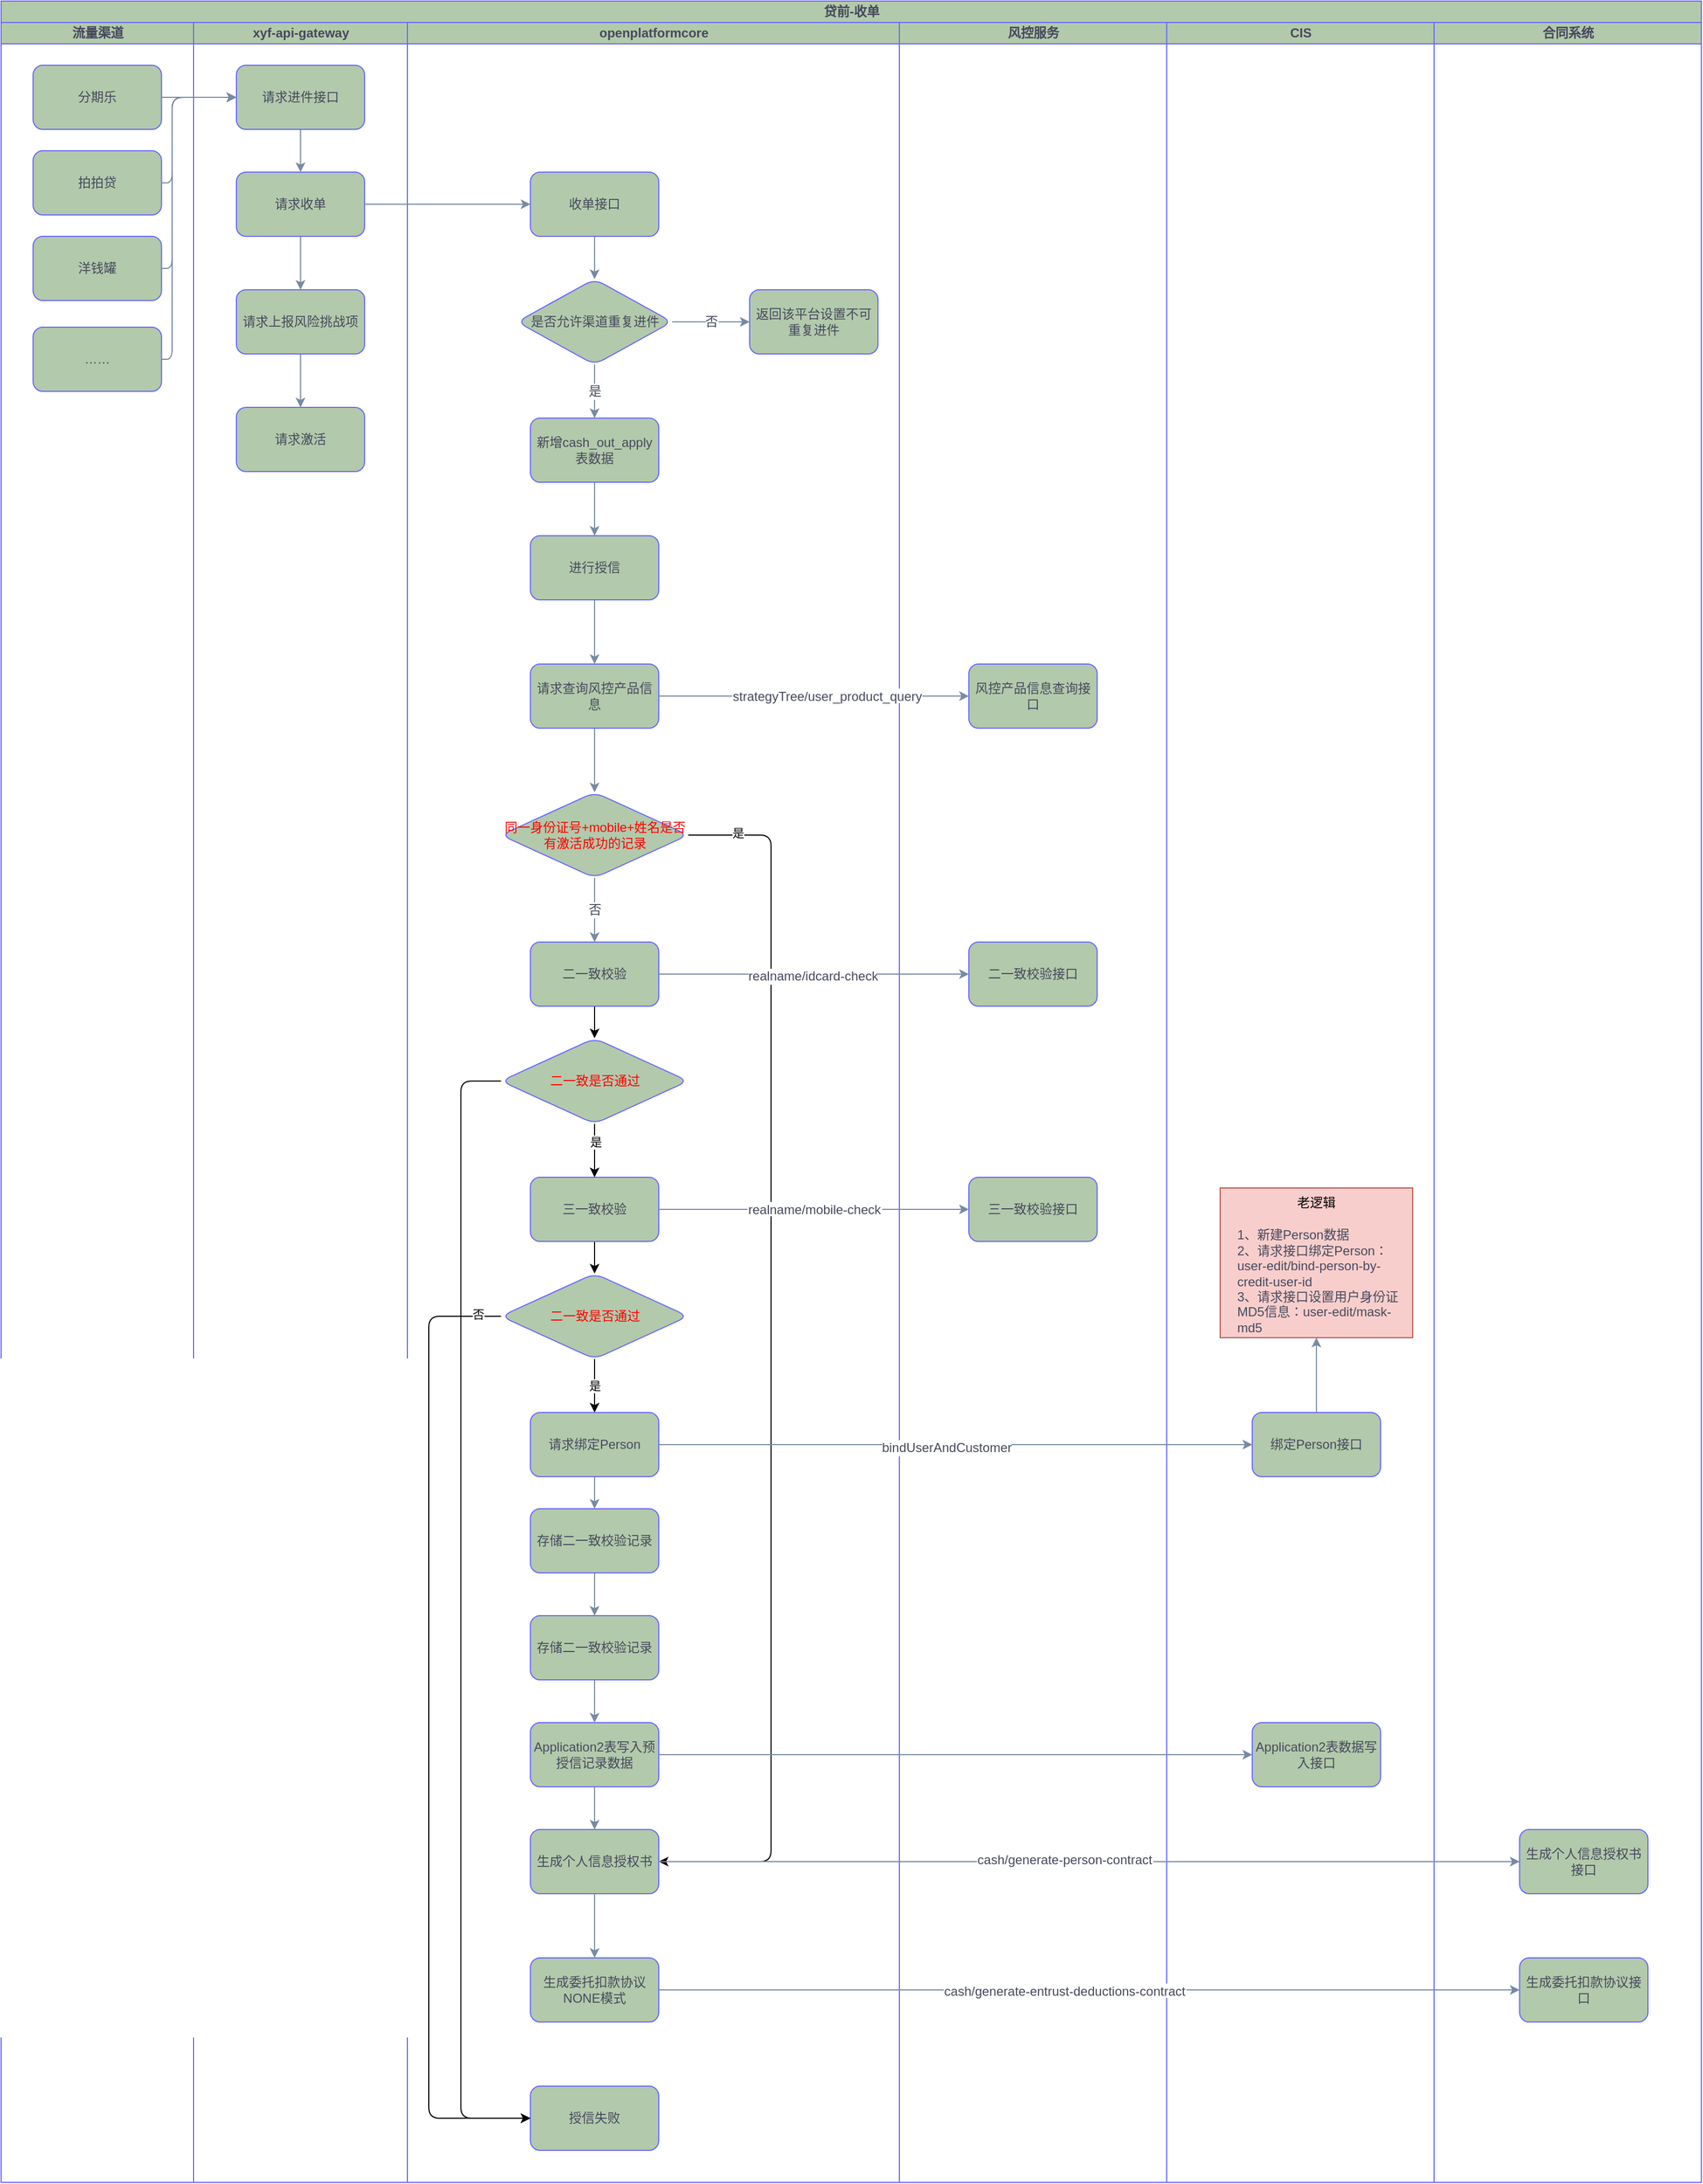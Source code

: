 <mxfile version="25.0.3">
  <diagram id="prtHgNgQTEPvFCAcTncT" name="Page-1">
    <mxGraphModel dx="1757" dy="1087" grid="1" gridSize="10" guides="1" tooltips="1" connect="1" arrows="1" fold="1" page="1" pageScale="1" pageWidth="827" pageHeight="1169" math="0" shadow="0">
      <root>
        <mxCell id="0" />
        <mxCell id="1" parent="0" />
        <mxCell id="uyO0AxVfbgZJURIhpRdT-1" value="贷前-收单" style="swimlane;childLayout=stackLayout;resizeParent=1;resizeParentMax=0;startSize=20;html=1;labelBackgroundColor=none;fillColor=#B2C9AB;strokeColor=#6666FF;fontColor=#46495D;" parent="1" vertex="1">
          <mxGeometry x="160" y="220" width="1590" height="2040" as="geometry" />
        </mxCell>
        <mxCell id="uyO0AxVfbgZJURIhpRdT-6" value="流量渠道" style="swimlane;startSize=20;html=1;labelBackgroundColor=none;fillColor=#B2C9AB;strokeColor=#6666FF;fontColor=#46495D;" parent="uyO0AxVfbgZJURIhpRdT-1" vertex="1">
          <mxGeometry y="20" width="180" height="2020" as="geometry" />
        </mxCell>
        <mxCell id="uyO0AxVfbgZJURIhpRdT-7" value="分期乐" style="rounded=1;whiteSpace=wrap;html=1;labelBackgroundColor=none;strokeColor=#6666FF;align=center;verticalAlign=middle;fontFamily=Helvetica;fontSize=12;fontColor=#46495D;startSize=20;fillColor=#B2C9AB;" parent="uyO0AxVfbgZJURIhpRdT-6" vertex="1">
          <mxGeometry x="30.0" y="40" width="120" height="60" as="geometry" />
        </mxCell>
        <mxCell id="uyO0AxVfbgZJURIhpRdT-8" value="拍拍贷" style="rounded=1;whiteSpace=wrap;html=1;labelBackgroundColor=none;strokeColor=#6666FF;align=center;verticalAlign=middle;fontFamily=Helvetica;fontSize=12;fontColor=#46495D;startSize=20;fillColor=#B2C9AB;" parent="uyO0AxVfbgZJURIhpRdT-6" vertex="1">
          <mxGeometry x="30.0" y="120" width="120" height="60" as="geometry" />
        </mxCell>
        <mxCell id="uyO0AxVfbgZJURIhpRdT-9" value="洋钱罐" style="rounded=1;whiteSpace=wrap;html=1;labelBackgroundColor=none;strokeColor=#6666FF;align=center;verticalAlign=middle;fontFamily=Helvetica;fontSize=12;fontColor=#46495D;startSize=20;fillColor=#B2C9AB;" parent="uyO0AxVfbgZJURIhpRdT-6" vertex="1">
          <mxGeometry x="30.0" y="200" width="120" height="60" as="geometry" />
        </mxCell>
        <mxCell id="uyO0AxVfbgZJURIhpRdT-10" value="……" style="rounded=1;whiteSpace=wrap;html=1;labelBackgroundColor=none;strokeColor=#6666FF;align=center;verticalAlign=middle;fontFamily=Helvetica;fontSize=12;fontColor=#46495D;startSize=20;fillColor=#B2C9AB;" parent="uyO0AxVfbgZJURIhpRdT-6" vertex="1">
          <mxGeometry x="30.0" y="285" width="120" height="60" as="geometry" />
        </mxCell>
        <mxCell id="uyO0AxVfbgZJURIhpRdT-2" value="xyf-api-gateway" style="swimlane;startSize=20;html=1;labelBackgroundColor=none;fillColor=#B2C9AB;strokeColor=#6666FF;fontColor=#46495D;" parent="uyO0AxVfbgZJURIhpRdT-1" vertex="1">
          <mxGeometry x="180" y="20" width="200" height="2020" as="geometry" />
        </mxCell>
        <mxCell id="uyO0AxVfbgZJURIhpRdT-19" style="edgeStyle=orthogonalEdgeStyle;shape=connector;curved=0;rounded=1;orthogonalLoop=1;jettySize=auto;html=1;entryX=0.5;entryY=0;entryDx=0;entryDy=0;labelBackgroundColor=default;strokeColor=#788AA3;align=center;verticalAlign=middle;fontFamily=Helvetica;fontSize=12;fontColor=#46495D;endArrow=classic;startSize=20;fillColor=#B2C9AB;" parent="uyO0AxVfbgZJURIhpRdT-2" source="uyO0AxVfbgZJURIhpRdT-5" target="uyO0AxVfbgZJURIhpRdT-18" edge="1">
          <mxGeometry relative="1" as="geometry" />
        </mxCell>
        <mxCell id="uyO0AxVfbgZJURIhpRdT-5" value="请求进件接口" style="rounded=1;whiteSpace=wrap;html=1;labelBackgroundColor=none;strokeColor=#6666FF;align=center;verticalAlign=middle;fontFamily=Helvetica;fontSize=12;fontColor=#46495D;startSize=20;fillColor=#B2C9AB;" parent="uyO0AxVfbgZJURIhpRdT-2" vertex="1">
          <mxGeometry x="40.0" y="40" width="120" height="60" as="geometry" />
        </mxCell>
        <mxCell id="uyO0AxVfbgZJURIhpRdT-23" value="" style="edgeStyle=orthogonalEdgeStyle;shape=connector;curved=0;rounded=1;orthogonalLoop=1;jettySize=auto;html=1;labelBackgroundColor=default;strokeColor=#788AA3;align=center;verticalAlign=middle;fontFamily=Helvetica;fontSize=12;fontColor=#46495D;endArrow=classic;startSize=20;fillColor=#B2C9AB;" parent="uyO0AxVfbgZJURIhpRdT-2" source="uyO0AxVfbgZJURIhpRdT-18" target="uyO0AxVfbgZJURIhpRdT-22" edge="1">
          <mxGeometry relative="1" as="geometry" />
        </mxCell>
        <mxCell id="uyO0AxVfbgZJURIhpRdT-18" value="请求收单" style="rounded=1;whiteSpace=wrap;html=1;labelBackgroundColor=none;strokeColor=#6666FF;align=center;verticalAlign=middle;fontFamily=Helvetica;fontSize=12;fontColor=#46495D;startSize=20;fillColor=#B2C9AB;" parent="uyO0AxVfbgZJURIhpRdT-2" vertex="1">
          <mxGeometry x="40.0" y="140" width="120" height="60" as="geometry" />
        </mxCell>
        <mxCell id="uyO0AxVfbgZJURIhpRdT-25" style="edgeStyle=orthogonalEdgeStyle;shape=connector;curved=0;rounded=1;orthogonalLoop=1;jettySize=auto;html=1;entryX=0.5;entryY=0;entryDx=0;entryDy=0;labelBackgroundColor=default;strokeColor=#788AA3;align=center;verticalAlign=middle;fontFamily=Helvetica;fontSize=12;fontColor=#46495D;endArrow=classic;startSize=20;fillColor=#B2C9AB;" parent="uyO0AxVfbgZJURIhpRdT-2" source="uyO0AxVfbgZJURIhpRdT-22" target="uyO0AxVfbgZJURIhpRdT-24" edge="1">
          <mxGeometry relative="1" as="geometry" />
        </mxCell>
        <mxCell id="uyO0AxVfbgZJURIhpRdT-22" value="请求上报风险挑战项" style="rounded=1;whiteSpace=wrap;html=1;labelBackgroundColor=none;strokeColor=#6666FF;align=center;verticalAlign=middle;fontFamily=Helvetica;fontSize=12;fontColor=#46495D;startSize=20;fillColor=#B2C9AB;" parent="uyO0AxVfbgZJURIhpRdT-2" vertex="1">
          <mxGeometry x="40.0" y="250" width="120" height="60" as="geometry" />
        </mxCell>
        <mxCell id="uyO0AxVfbgZJURIhpRdT-24" value="请求激活" style="rounded=1;whiteSpace=wrap;html=1;labelBackgroundColor=none;strokeColor=#6666FF;align=center;verticalAlign=middle;fontFamily=Helvetica;fontSize=12;fontColor=#46495D;startSize=20;fillColor=#B2C9AB;" parent="uyO0AxVfbgZJURIhpRdT-2" vertex="1">
          <mxGeometry x="40.0" y="360" width="120" height="60" as="geometry" />
        </mxCell>
        <mxCell id="uyO0AxVfbgZJURIhpRdT-3" value="openplatformcore" style="swimlane;startSize=20;html=1;labelBackgroundColor=none;fillColor=#B2C9AB;strokeColor=#6666FF;fontColor=#46495D;" parent="uyO0AxVfbgZJURIhpRdT-1" vertex="1">
          <mxGeometry x="380" y="20" width="460" height="2020" as="geometry" />
        </mxCell>
        <mxCell id="uyO0AxVfbgZJURIhpRdT-27" value="" style="edgeStyle=orthogonalEdgeStyle;shape=connector;curved=0;rounded=1;orthogonalLoop=1;jettySize=auto;html=1;labelBackgroundColor=default;strokeColor=#788AA3;align=center;verticalAlign=middle;fontFamily=Helvetica;fontSize=12;fontColor=#46495D;endArrow=classic;startSize=20;fillColor=#B2C9AB;" parent="uyO0AxVfbgZJURIhpRdT-3" source="uyO0AxVfbgZJURIhpRdT-20" target="uyO0AxVfbgZJURIhpRdT-26" edge="1">
          <mxGeometry relative="1" as="geometry" />
        </mxCell>
        <mxCell id="uyO0AxVfbgZJURIhpRdT-20" value="收单接口" style="rounded=1;whiteSpace=wrap;html=1;labelBackgroundColor=none;strokeColor=#6666FF;align=center;verticalAlign=middle;fontFamily=Helvetica;fontSize=12;fontColor=#46495D;startSize=20;fillColor=#B2C9AB;" parent="uyO0AxVfbgZJURIhpRdT-3" vertex="1">
          <mxGeometry x="115.0" y="140" width="120" height="60" as="geometry" />
        </mxCell>
        <mxCell id="uyO0AxVfbgZJURIhpRdT-29" value="否" style="edgeStyle=orthogonalEdgeStyle;shape=connector;curved=0;rounded=1;orthogonalLoop=1;jettySize=auto;html=1;labelBackgroundColor=default;strokeColor=#788AA3;align=center;verticalAlign=middle;fontFamily=Helvetica;fontSize=12;fontColor=#46495D;endArrow=classic;startSize=20;fillColor=#B2C9AB;" parent="uyO0AxVfbgZJURIhpRdT-3" source="uyO0AxVfbgZJURIhpRdT-26" target="uyO0AxVfbgZJURIhpRdT-28" edge="1">
          <mxGeometry relative="1" as="geometry" />
        </mxCell>
        <mxCell id="uyO0AxVfbgZJURIhpRdT-31" value="是" style="edgeStyle=orthogonalEdgeStyle;shape=connector;curved=0;rounded=1;orthogonalLoop=1;jettySize=auto;html=1;labelBackgroundColor=default;strokeColor=#788AA3;align=center;verticalAlign=middle;fontFamily=Helvetica;fontSize=12;fontColor=#46495D;endArrow=classic;startSize=20;fillColor=#B2C9AB;" parent="uyO0AxVfbgZJURIhpRdT-3" source="uyO0AxVfbgZJURIhpRdT-26" target="uyO0AxVfbgZJURIhpRdT-30" edge="1">
          <mxGeometry relative="1" as="geometry" />
        </mxCell>
        <mxCell id="uyO0AxVfbgZJURIhpRdT-26" value="是否允许渠道重复进件" style="rhombus;whiteSpace=wrap;html=1;fillColor=#B2C9AB;strokeColor=#6666FF;fontColor=#46495D;rounded=1;labelBackgroundColor=none;startSize=20;" parent="uyO0AxVfbgZJURIhpRdT-3" vertex="1">
          <mxGeometry x="102.5" y="240" width="145" height="80" as="geometry" />
        </mxCell>
        <mxCell id="uyO0AxVfbgZJURIhpRdT-28" value="返回该平台设置不可重复进件" style="whiteSpace=wrap;fillColor=#B2C9AB;strokeColor=#6666FF;fontColor=#46495D;rounded=1;labelBackgroundColor=none;startSize=20;" parent="uyO0AxVfbgZJURIhpRdT-3" vertex="1">
          <mxGeometry x="320" y="250" width="120" height="60" as="geometry" />
        </mxCell>
        <mxCell id="uyO0AxVfbgZJURIhpRdT-33" value="" style="edgeStyle=orthogonalEdgeStyle;shape=connector;curved=0;rounded=1;orthogonalLoop=1;jettySize=auto;html=1;labelBackgroundColor=default;strokeColor=#788AA3;align=center;verticalAlign=middle;fontFamily=Helvetica;fontSize=12;fontColor=#46495D;endArrow=classic;startSize=20;fillColor=#B2C9AB;" parent="uyO0AxVfbgZJURIhpRdT-3" source="uyO0AxVfbgZJURIhpRdT-30" target="uyO0AxVfbgZJURIhpRdT-32" edge="1">
          <mxGeometry relative="1" as="geometry" />
        </mxCell>
        <mxCell id="uyO0AxVfbgZJURIhpRdT-30" value="新增cash_out_apply表数据" style="whiteSpace=wrap;html=1;fillColor=#B2C9AB;strokeColor=#6666FF;fontColor=#46495D;rounded=1;labelBackgroundColor=none;startSize=20;" parent="uyO0AxVfbgZJURIhpRdT-3" vertex="1">
          <mxGeometry x="115" y="370" width="120" height="60" as="geometry" />
        </mxCell>
        <mxCell id="uyO0AxVfbgZJURIhpRdT-35" value="" style="edgeStyle=orthogonalEdgeStyle;shape=connector;curved=0;rounded=1;orthogonalLoop=1;jettySize=auto;html=1;labelBackgroundColor=default;strokeColor=#788AA3;align=center;verticalAlign=middle;fontFamily=Helvetica;fontSize=12;fontColor=#46495D;endArrow=classic;startSize=20;fillColor=#B2C9AB;" parent="uyO0AxVfbgZJURIhpRdT-3" source="uyO0AxVfbgZJURIhpRdT-32" target="uyO0AxVfbgZJURIhpRdT-34" edge="1">
          <mxGeometry relative="1" as="geometry" />
        </mxCell>
        <mxCell id="uyO0AxVfbgZJURIhpRdT-32" value="进行授信" style="whiteSpace=wrap;html=1;fillColor=#B2C9AB;strokeColor=#6666FF;fontColor=#46495D;rounded=1;labelBackgroundColor=none;startSize=20;" parent="uyO0AxVfbgZJURIhpRdT-3" vertex="1">
          <mxGeometry x="115" y="480" width="120" height="60" as="geometry" />
        </mxCell>
        <mxCell id="uyO0AxVfbgZJURIhpRdT-42" value="" style="edgeStyle=orthogonalEdgeStyle;shape=connector;curved=0;rounded=1;orthogonalLoop=1;jettySize=auto;html=1;labelBackgroundColor=default;strokeColor=#788AA3;align=center;verticalAlign=middle;fontFamily=Helvetica;fontSize=12;fontColor=#46495D;endArrow=classic;startSize=20;fillColor=#B2C9AB;" parent="uyO0AxVfbgZJURIhpRdT-3" source="uyO0AxVfbgZJURIhpRdT-34" target="uyO0AxVfbgZJURIhpRdT-41" edge="1">
          <mxGeometry relative="1" as="geometry" />
        </mxCell>
        <mxCell id="uyO0AxVfbgZJURIhpRdT-34" value="请求查询风控产品信息" style="whiteSpace=wrap;html=1;fillColor=#B2C9AB;strokeColor=#6666FF;fontColor=#46495D;rounded=1;labelBackgroundColor=none;startSize=20;" parent="uyO0AxVfbgZJURIhpRdT-3" vertex="1">
          <mxGeometry x="115" y="600" width="120" height="60" as="geometry" />
        </mxCell>
        <mxCell id="uyO0AxVfbgZJURIhpRdT-45" value="否" style="edgeStyle=orthogonalEdgeStyle;shape=connector;curved=0;rounded=1;orthogonalLoop=1;jettySize=auto;html=1;labelBackgroundColor=default;strokeColor=#788AA3;align=center;verticalAlign=middle;fontFamily=Helvetica;fontSize=12;fontColor=#46495D;endArrow=classic;startSize=20;fillColor=#B2C9AB;" parent="uyO0AxVfbgZJURIhpRdT-3" source="uyO0AxVfbgZJURIhpRdT-41" target="uyO0AxVfbgZJURIhpRdT-44" edge="1">
          <mxGeometry relative="1" as="geometry" />
        </mxCell>
        <mxCell id="ZPd8XRKy-pkXCylpvCIT-7" style="edgeStyle=orthogonalEdgeStyle;rounded=1;orthogonalLoop=1;jettySize=auto;html=1;entryX=1;entryY=0.5;entryDx=0;entryDy=0;curved=0;" edge="1" parent="uyO0AxVfbgZJURIhpRdT-3" source="uyO0AxVfbgZJURIhpRdT-41" target="uyO0AxVfbgZJURIhpRdT-76">
          <mxGeometry relative="1" as="geometry">
            <Array as="points">
              <mxPoint x="340" y="760" />
              <mxPoint x="340" y="1720" />
            </Array>
          </mxGeometry>
        </mxCell>
        <mxCell id="ZPd8XRKy-pkXCylpvCIT-8" value="是" style="edgeLabel;html=1;align=center;verticalAlign=middle;resizable=0;points=[];" vertex="1" connectable="0" parent="ZPd8XRKy-pkXCylpvCIT-7">
          <mxGeometry x="-0.92" y="2" relative="1" as="geometry">
            <mxPoint x="1" as="offset" />
          </mxGeometry>
        </mxCell>
        <mxCell id="uyO0AxVfbgZJURIhpRdT-41" value="&lt;font color=&quot;#ff0000&quot;&gt;同一身份证号+mobile+姓名是否有激活成功的记录&lt;/font&gt;" style="rhombus;whiteSpace=wrap;html=1;fillColor=#B2C9AB;strokeColor=#6666FF;fontColor=#46495D;rounded=1;labelBackgroundColor=none;startSize=20;" parent="uyO0AxVfbgZJURIhpRdT-3" vertex="1">
          <mxGeometry x="87.5" y="720" width="175" height="80" as="geometry" />
        </mxCell>
        <mxCell id="ZPd8XRKy-pkXCylpvCIT-3" style="edgeStyle=orthogonalEdgeStyle;rounded=0;orthogonalLoop=1;jettySize=auto;html=1;entryX=0.5;entryY=0;entryDx=0;entryDy=0;" edge="1" parent="uyO0AxVfbgZJURIhpRdT-3" source="uyO0AxVfbgZJURIhpRdT-44" target="ZPd8XRKy-pkXCylpvCIT-2">
          <mxGeometry relative="1" as="geometry" />
        </mxCell>
        <mxCell id="uyO0AxVfbgZJURIhpRdT-44" value="二一致校验" style="whiteSpace=wrap;html=1;fillColor=#B2C9AB;strokeColor=#6666FF;fontColor=#46495D;rounded=1;labelBackgroundColor=none;startSize=20;" parent="uyO0AxVfbgZJURIhpRdT-3" vertex="1">
          <mxGeometry x="115" y="860" width="120" height="60" as="geometry" />
        </mxCell>
        <mxCell id="ZPd8XRKy-pkXCylpvCIT-10" style="edgeStyle=orthogonalEdgeStyle;shape=connector;curved=0;rounded=1;orthogonalLoop=1;jettySize=auto;html=1;entryX=0.5;entryY=0;entryDx=0;entryDy=0;strokeColor=default;align=center;verticalAlign=middle;fontFamily=Helvetica;fontSize=11;fontColor=default;labelBackgroundColor=default;endArrow=classic;" edge="1" parent="uyO0AxVfbgZJURIhpRdT-3" source="uyO0AxVfbgZJURIhpRdT-49" target="ZPd8XRKy-pkXCylpvCIT-9">
          <mxGeometry relative="1" as="geometry" />
        </mxCell>
        <mxCell id="uyO0AxVfbgZJURIhpRdT-49" value="三一致校验" style="whiteSpace=wrap;html=1;fillColor=#B2C9AB;strokeColor=#6666FF;fontColor=#46495D;rounded=1;labelBackgroundColor=none;startSize=20;" parent="uyO0AxVfbgZJURIhpRdT-3" vertex="1">
          <mxGeometry x="115" y="1080" width="120" height="60" as="geometry" />
        </mxCell>
        <mxCell id="ZPd8XRKy-pkXCylpvCIT-1" value="授信失败" style="whiteSpace=wrap;fillColor=#B2C9AB;strokeColor=#6666FF;fontColor=#46495D;rounded=1;labelBackgroundColor=none;startSize=20;" vertex="1" parent="uyO0AxVfbgZJURIhpRdT-3">
          <mxGeometry x="115" y="1930" width="120" height="60" as="geometry" />
        </mxCell>
        <mxCell id="uyO0AxVfbgZJURIhpRdT-68" value="" style="edgeStyle=orthogonalEdgeStyle;shape=connector;curved=0;rounded=1;orthogonalLoop=1;jettySize=auto;html=1;labelBackgroundColor=default;strokeColor=#788AA3;align=center;verticalAlign=middle;fontFamily=Helvetica;fontSize=12;fontColor=#46495D;endArrow=classic;startSize=20;fillColor=#B2C9AB;" parent="uyO0AxVfbgZJURIhpRdT-3" source="uyO0AxVfbgZJURIhpRdT-54" target="uyO0AxVfbgZJURIhpRdT-67" edge="1">
          <mxGeometry relative="1" as="geometry" />
        </mxCell>
        <mxCell id="uyO0AxVfbgZJURIhpRdT-54" value="请求绑定Person" style="whiteSpace=wrap;html=1;fillColor=#B2C9AB;strokeColor=#6666FF;fontColor=#46495D;rounded=1;labelBackgroundColor=none;startSize=20;" parent="uyO0AxVfbgZJURIhpRdT-3" vertex="1">
          <mxGeometry x="115" y="1300" width="120" height="60" as="geometry" />
        </mxCell>
        <mxCell id="uyO0AxVfbgZJURIhpRdT-70" value="" style="edgeStyle=orthogonalEdgeStyle;shape=connector;curved=0;rounded=1;orthogonalLoop=1;jettySize=auto;html=1;labelBackgroundColor=default;strokeColor=#788AA3;align=center;verticalAlign=middle;fontFamily=Helvetica;fontSize=12;fontColor=#46495D;endArrow=classic;startSize=20;fillColor=#B2C9AB;" parent="uyO0AxVfbgZJURIhpRdT-3" source="uyO0AxVfbgZJURIhpRdT-67" target="uyO0AxVfbgZJURIhpRdT-69" edge="1">
          <mxGeometry relative="1" as="geometry" />
        </mxCell>
        <mxCell id="uyO0AxVfbgZJURIhpRdT-67" value="存储二一致校验记录" style="whiteSpace=wrap;html=1;fillColor=#B2C9AB;strokeColor=#6666FF;fontColor=#46495D;rounded=1;labelBackgroundColor=none;startSize=20;" parent="uyO0AxVfbgZJURIhpRdT-3" vertex="1">
          <mxGeometry x="115" y="1390" width="120" height="60" as="geometry" />
        </mxCell>
        <mxCell id="uyO0AxVfbgZJURIhpRdT-72" value="" style="edgeStyle=orthogonalEdgeStyle;shape=connector;curved=0;rounded=1;orthogonalLoop=1;jettySize=auto;html=1;labelBackgroundColor=default;strokeColor=#788AA3;align=center;verticalAlign=middle;fontFamily=Helvetica;fontSize=12;fontColor=#46495D;endArrow=classic;startSize=20;fillColor=#B2C9AB;" parent="uyO0AxVfbgZJURIhpRdT-3" source="uyO0AxVfbgZJURIhpRdT-69" target="uyO0AxVfbgZJURIhpRdT-71" edge="1">
          <mxGeometry relative="1" as="geometry" />
        </mxCell>
        <mxCell id="uyO0AxVfbgZJURIhpRdT-69" value="存储二一致校验记录" style="whiteSpace=wrap;html=1;fillColor=#B2C9AB;strokeColor=#6666FF;fontColor=#46495D;rounded=1;labelBackgroundColor=none;startSize=20;" parent="uyO0AxVfbgZJURIhpRdT-3" vertex="1">
          <mxGeometry x="115" y="1490" width="120" height="60" as="geometry" />
        </mxCell>
        <mxCell id="uyO0AxVfbgZJURIhpRdT-71" value="Application2表写入预授信记录数据" style="whiteSpace=wrap;fillColor=#B2C9AB;strokeColor=#6666FF;fontColor=#46495D;rounded=1;labelBackgroundColor=none;startSize=20;" parent="uyO0AxVfbgZJURIhpRdT-3" vertex="1">
          <mxGeometry x="115" y="1590" width="120" height="60" as="geometry" />
        </mxCell>
        <mxCell id="uyO0AxVfbgZJURIhpRdT-76" value="生成个人信息授权书" style="whiteSpace=wrap;fillColor=#B2C9AB;strokeColor=#6666FF;fontColor=#46495D;rounded=1;labelBackgroundColor=none;startSize=20;" parent="uyO0AxVfbgZJURIhpRdT-3" vertex="1">
          <mxGeometry x="115" y="1690" width="120" height="60" as="geometry" />
        </mxCell>
        <mxCell id="uyO0AxVfbgZJURIhpRdT-81" value="生成委托扣款协议&#xa;NONE模式" style="whiteSpace=wrap;fillColor=#B2C9AB;strokeColor=#6666FF;fontColor=#46495D;rounded=1;labelBackgroundColor=none;startSize=20;" parent="uyO0AxVfbgZJURIhpRdT-3" vertex="1">
          <mxGeometry x="115" y="1810" width="120" height="60" as="geometry" />
        </mxCell>
        <mxCell id="uyO0AxVfbgZJURIhpRdT-82" value="" style="edgeStyle=orthogonalEdgeStyle;shape=connector;curved=0;rounded=1;orthogonalLoop=1;jettySize=auto;html=1;labelBackgroundColor=default;strokeColor=#788AA3;align=center;verticalAlign=middle;fontFamily=Helvetica;fontSize=12;fontColor=#46495D;endArrow=classic;startSize=20;fillColor=#B2C9AB;" parent="uyO0AxVfbgZJURIhpRdT-3" source="uyO0AxVfbgZJURIhpRdT-76" target="uyO0AxVfbgZJURIhpRdT-81" edge="1">
          <mxGeometry relative="1" as="geometry" />
        </mxCell>
        <mxCell id="uyO0AxVfbgZJURIhpRdT-77" value="" style="edgeStyle=orthogonalEdgeStyle;shape=connector;curved=0;rounded=1;orthogonalLoop=1;jettySize=auto;html=1;labelBackgroundColor=default;strokeColor=#788AA3;align=center;verticalAlign=middle;fontFamily=Helvetica;fontSize=12;fontColor=#46495D;endArrow=classic;startSize=20;fillColor=#B2C9AB;" parent="uyO0AxVfbgZJURIhpRdT-3" source="uyO0AxVfbgZJURIhpRdT-71" target="uyO0AxVfbgZJURIhpRdT-76" edge="1">
          <mxGeometry relative="1" as="geometry" />
        </mxCell>
        <mxCell id="ZPd8XRKy-pkXCylpvCIT-4" style="edgeStyle=orthogonalEdgeStyle;rounded=0;orthogonalLoop=1;jettySize=auto;html=1;entryX=0.5;entryY=0;entryDx=0;entryDy=0;" edge="1" parent="uyO0AxVfbgZJURIhpRdT-3" source="ZPd8XRKy-pkXCylpvCIT-2" target="uyO0AxVfbgZJURIhpRdT-49">
          <mxGeometry relative="1" as="geometry" />
        </mxCell>
        <mxCell id="ZPd8XRKy-pkXCylpvCIT-5" value="是" style="edgeLabel;html=1;align=center;verticalAlign=middle;resizable=0;points=[];" vertex="1" connectable="0" parent="ZPd8XRKy-pkXCylpvCIT-4">
          <mxGeometry x="-0.32" y="1" relative="1" as="geometry">
            <mxPoint as="offset" />
          </mxGeometry>
        </mxCell>
        <mxCell id="ZPd8XRKy-pkXCylpvCIT-6" style="edgeStyle=orthogonalEdgeStyle;rounded=1;orthogonalLoop=1;jettySize=auto;html=1;entryX=0;entryY=0.5;entryDx=0;entryDy=0;curved=0;" edge="1" parent="uyO0AxVfbgZJURIhpRdT-3" source="ZPd8XRKy-pkXCylpvCIT-2" target="ZPd8XRKy-pkXCylpvCIT-1">
          <mxGeometry relative="1" as="geometry">
            <Array as="points">
              <mxPoint x="50" y="990" />
              <mxPoint x="50" y="1960" />
            </Array>
          </mxGeometry>
        </mxCell>
        <mxCell id="ZPd8XRKy-pkXCylpvCIT-2" value="&lt;font color=&quot;#ff0000&quot;&gt;二一致是否通过&lt;/font&gt;" style="rhombus;whiteSpace=wrap;html=1;fillColor=#B2C9AB;strokeColor=#6666FF;fontColor=#46495D;rounded=1;labelBackgroundColor=none;startSize=20;" vertex="1" parent="uyO0AxVfbgZJURIhpRdT-3">
          <mxGeometry x="87.5" y="950" width="175" height="80" as="geometry" />
        </mxCell>
        <mxCell id="ZPd8XRKy-pkXCylpvCIT-11" value="是" style="edgeStyle=orthogonalEdgeStyle;shape=connector;curved=0;rounded=1;orthogonalLoop=1;jettySize=auto;html=1;entryX=0.5;entryY=0;entryDx=0;entryDy=0;strokeColor=default;align=center;verticalAlign=middle;fontFamily=Helvetica;fontSize=11;fontColor=default;labelBackgroundColor=default;endArrow=classic;" edge="1" parent="uyO0AxVfbgZJURIhpRdT-3" source="ZPd8XRKy-pkXCylpvCIT-9" target="uyO0AxVfbgZJURIhpRdT-54">
          <mxGeometry relative="1" as="geometry" />
        </mxCell>
        <mxCell id="ZPd8XRKy-pkXCylpvCIT-12" style="edgeStyle=orthogonalEdgeStyle;shape=connector;curved=0;rounded=1;orthogonalLoop=1;jettySize=auto;html=1;entryX=0;entryY=0.5;entryDx=0;entryDy=0;strokeColor=default;align=center;verticalAlign=middle;fontFamily=Helvetica;fontSize=11;fontColor=default;labelBackgroundColor=default;endArrow=classic;" edge="1" parent="uyO0AxVfbgZJURIhpRdT-3" source="ZPd8XRKy-pkXCylpvCIT-9" target="ZPd8XRKy-pkXCylpvCIT-1">
          <mxGeometry relative="1" as="geometry">
            <Array as="points">
              <mxPoint x="20" y="1210" />
              <mxPoint x="20" y="1960" />
            </Array>
          </mxGeometry>
        </mxCell>
        <mxCell id="ZPd8XRKy-pkXCylpvCIT-13" value="否" style="edgeLabel;html=1;align=center;verticalAlign=middle;resizable=0;points=[];fontFamily=Helvetica;fontSize=11;fontColor=default;labelBackgroundColor=default;" vertex="1" connectable="0" parent="ZPd8XRKy-pkXCylpvCIT-12">
          <mxGeometry x="-0.953" y="-2" relative="1" as="geometry">
            <mxPoint as="offset" />
          </mxGeometry>
        </mxCell>
        <mxCell id="ZPd8XRKy-pkXCylpvCIT-9" value="&lt;font color=&quot;#ff0000&quot;&gt;二一致是否通过&lt;/font&gt;" style="rhombus;whiteSpace=wrap;html=1;fillColor=#B2C9AB;strokeColor=#6666FF;fontColor=#46495D;rounded=1;labelBackgroundColor=none;startSize=20;" vertex="1" parent="uyO0AxVfbgZJURIhpRdT-3">
          <mxGeometry x="87.5" y="1170" width="175" height="80" as="geometry" />
        </mxCell>
        <mxCell id="uyO0AxVfbgZJURIhpRdT-4" value="风控服务" style="swimlane;startSize=20;html=1;labelBackgroundColor=none;fillColor=#B2C9AB;strokeColor=#6666FF;fontColor=#46495D;rounded=0;" parent="uyO0AxVfbgZJURIhpRdT-1" vertex="1">
          <mxGeometry x="840" y="20" width="250" height="2020" as="geometry" />
        </mxCell>
        <mxCell id="uyO0AxVfbgZJURIhpRdT-36" value="风控产品信息查询接口" style="whiteSpace=wrap;html=1;fillColor=#B2C9AB;strokeColor=#6666FF;fontColor=#46495D;rounded=1;labelBackgroundColor=none;startSize=20;" parent="uyO0AxVfbgZJURIhpRdT-4" vertex="1">
          <mxGeometry x="65" y="600" width="120" height="60" as="geometry" />
        </mxCell>
        <mxCell id="uyO0AxVfbgZJURIhpRdT-46" value="二一致校验接口" style="whiteSpace=wrap;html=1;fillColor=#B2C9AB;strokeColor=#6666FF;fontColor=#46495D;rounded=1;labelBackgroundColor=none;startSize=20;" parent="uyO0AxVfbgZJURIhpRdT-4" vertex="1">
          <mxGeometry x="65" y="860" width="120" height="60" as="geometry" />
        </mxCell>
        <mxCell id="uyO0AxVfbgZJURIhpRdT-51" value="三一致校验接口" style="whiteSpace=wrap;html=1;fillColor=#B2C9AB;strokeColor=#6666FF;fontColor=#46495D;rounded=1;labelBackgroundColor=none;startSize=20;" parent="uyO0AxVfbgZJURIhpRdT-4" vertex="1">
          <mxGeometry x="65" y="1080" width="120" height="60" as="geometry" />
        </mxCell>
        <mxCell id="uyO0AxVfbgZJURIhpRdT-56" value="CIS" style="swimlane;startSize=20;html=1;labelBackgroundColor=none;fillColor=#B2C9AB;strokeColor=#6666FF;fontColor=#46495D;rounded=0;" parent="uyO0AxVfbgZJURIhpRdT-1" vertex="1">
          <mxGeometry x="1090" y="20" width="250" height="2020" as="geometry" />
        </mxCell>
        <mxCell id="uyO0AxVfbgZJURIhpRdT-61" value="" style="edgeStyle=orthogonalEdgeStyle;shape=connector;curved=0;rounded=1;orthogonalLoop=1;jettySize=auto;html=1;labelBackgroundColor=default;strokeColor=#788AA3;align=center;verticalAlign=middle;fontFamily=Helvetica;fontSize=12;fontColor=#46495D;endArrow=classic;startSize=20;fillColor=#B2C9AB;entryX=0.5;entryY=1;entryDx=0;entryDy=0;" parent="uyO0AxVfbgZJURIhpRdT-56" source="uyO0AxVfbgZJURIhpRdT-57" target="uyO0AxVfbgZJURIhpRdT-65" edge="1">
          <mxGeometry relative="1" as="geometry">
            <mxPoint x="140" y="1020" as="targetPoint" />
          </mxGeometry>
        </mxCell>
        <mxCell id="uyO0AxVfbgZJURIhpRdT-57" value="绑定Person接口" style="whiteSpace=wrap;html=1;fillColor=#B2C9AB;strokeColor=#6666FF;fontColor=#46495D;rounded=1;labelBackgroundColor=none;startSize=20;" parent="uyO0AxVfbgZJURIhpRdT-56" vertex="1">
          <mxGeometry x="80" y="1300" width="120" height="60" as="geometry" />
        </mxCell>
        <mxCell id="uyO0AxVfbgZJURIhpRdT-65" value="老逻辑" style="rounded=0;whiteSpace=wrap;html=1;labelBackgroundColor=none;strokeColor=#b85450;align=center;verticalAlign=top;fontFamily=Helvetica;fontSize=12;startSize=20;fillColor=#f8cecc;horizontal=1;" parent="uyO0AxVfbgZJURIhpRdT-56" vertex="1">
          <mxGeometry x="50" y="1090" width="180" height="140" as="geometry" />
        </mxCell>
        <mxCell id="uyO0AxVfbgZJURIhpRdT-63" value="&#xa;1、新建Person数据&#xa;2、请求接口绑定Person：user-edit/bind-person-by-credit-user-id&#xa;3、请求接口设置用户身份证MD5信息：user-edit/mask-md5" style="text;strokeColor=none;fillColor=none;align=left;verticalAlign=middle;whiteSpace=wrap;rounded=0;fontSize=12;fontFamily=Helvetica;fontColor=#46495D;" parent="uyO0AxVfbgZJURIhpRdT-56" vertex="1">
          <mxGeometry x="63.75" y="1120" width="152.5" height="100" as="geometry" />
        </mxCell>
        <mxCell id="uyO0AxVfbgZJURIhpRdT-73" value="Application2表数据写入接口" style="whiteSpace=wrap;html=1;fillColor=#B2C9AB;strokeColor=#6666FF;fontColor=#46495D;rounded=1;labelBackgroundColor=none;startSize=20;" parent="uyO0AxVfbgZJURIhpRdT-56" vertex="1">
          <mxGeometry x="80" y="1590" width="120" height="60" as="geometry" />
        </mxCell>
        <mxCell id="uyO0AxVfbgZJURIhpRdT-75" value="合同系统" style="swimlane;startSize=20;html=1;labelBackgroundColor=none;fillColor=#B2C9AB;strokeColor=#6666FF;fontColor=#46495D;rounded=0;" parent="uyO0AxVfbgZJURIhpRdT-1" vertex="1">
          <mxGeometry x="1340" y="20" width="250" height="2020" as="geometry" />
        </mxCell>
        <mxCell id="uyO0AxVfbgZJURIhpRdT-78" value="生成个人信息授权书接口" style="whiteSpace=wrap;fillColor=#B2C9AB;strokeColor=#6666FF;fontColor=#46495D;rounded=1;labelBackgroundColor=none;startSize=20;" parent="uyO0AxVfbgZJURIhpRdT-75" vertex="1">
          <mxGeometry x="80" y="1690" width="120" height="60" as="geometry" />
        </mxCell>
        <mxCell id="uyO0AxVfbgZJURIhpRdT-83" value="生成委托扣款协议接口" style="whiteSpace=wrap;fillColor=#B2C9AB;strokeColor=#6666FF;fontColor=#46495D;rounded=1;labelBackgroundColor=none;startSize=20;" parent="uyO0AxVfbgZJURIhpRdT-75" vertex="1">
          <mxGeometry x="80" y="1810" width="120" height="60" as="geometry" />
        </mxCell>
        <mxCell id="uyO0AxVfbgZJURIhpRdT-11" style="edgeStyle=orthogonalEdgeStyle;rounded=0;orthogonalLoop=1;jettySize=auto;html=1;entryX=0;entryY=0.5;entryDx=0;entryDy=0;strokeColor=#788AA3;fontFamily=Helvetica;fontSize=12;fontColor=#46495D;startSize=20;fillColor=#B2C9AB;" parent="uyO0AxVfbgZJURIhpRdT-1" source="uyO0AxVfbgZJURIhpRdT-7" target="uyO0AxVfbgZJURIhpRdT-5" edge="1">
          <mxGeometry relative="1" as="geometry" />
        </mxCell>
        <mxCell id="uyO0AxVfbgZJURIhpRdT-15" style="edgeStyle=orthogonalEdgeStyle;shape=connector;curved=0;rounded=1;orthogonalLoop=1;jettySize=auto;html=1;entryX=0;entryY=0.5;entryDx=0;entryDy=0;labelBackgroundColor=default;strokeColor=#788AA3;align=center;verticalAlign=middle;fontFamily=Helvetica;fontSize=12;fontColor=#46495D;endArrow=classic;startSize=20;fillColor=#B2C9AB;" parent="uyO0AxVfbgZJURIhpRdT-1" source="uyO0AxVfbgZJURIhpRdT-8" target="uyO0AxVfbgZJURIhpRdT-5" edge="1">
          <mxGeometry relative="1" as="geometry">
            <Array as="points">
              <mxPoint x="160" y="170" />
              <mxPoint x="160" y="90" />
            </Array>
          </mxGeometry>
        </mxCell>
        <mxCell id="uyO0AxVfbgZJURIhpRdT-16" style="edgeStyle=orthogonalEdgeStyle;shape=connector;curved=0;rounded=1;orthogonalLoop=1;jettySize=auto;html=1;entryX=0;entryY=0.5;entryDx=0;entryDy=0;labelBackgroundColor=default;strokeColor=#788AA3;align=center;verticalAlign=middle;fontFamily=Helvetica;fontSize=12;fontColor=#46495D;endArrow=classic;startSize=20;fillColor=#B2C9AB;" parent="uyO0AxVfbgZJURIhpRdT-1" source="uyO0AxVfbgZJURIhpRdT-9" target="uyO0AxVfbgZJURIhpRdT-5" edge="1">
          <mxGeometry relative="1" as="geometry">
            <Array as="points">
              <mxPoint x="160" y="250" />
              <mxPoint x="160" y="90" />
            </Array>
          </mxGeometry>
        </mxCell>
        <mxCell id="uyO0AxVfbgZJURIhpRdT-17" style="edgeStyle=orthogonalEdgeStyle;shape=connector;curved=0;rounded=1;orthogonalLoop=1;jettySize=auto;html=1;entryX=0;entryY=0.5;entryDx=0;entryDy=0;labelBackgroundColor=default;strokeColor=#788AA3;align=center;verticalAlign=middle;fontFamily=Helvetica;fontSize=12;fontColor=#46495D;endArrow=classic;startSize=20;fillColor=#B2C9AB;" parent="uyO0AxVfbgZJURIhpRdT-1" source="uyO0AxVfbgZJURIhpRdT-10" target="uyO0AxVfbgZJURIhpRdT-5" edge="1">
          <mxGeometry relative="1" as="geometry">
            <Array as="points">
              <mxPoint x="160" y="335" />
              <mxPoint x="160" y="90" />
            </Array>
          </mxGeometry>
        </mxCell>
        <mxCell id="uyO0AxVfbgZJURIhpRdT-21" style="edgeStyle=orthogonalEdgeStyle;shape=connector;curved=0;rounded=1;orthogonalLoop=1;jettySize=auto;html=1;entryX=0;entryY=0.5;entryDx=0;entryDy=0;labelBackgroundColor=default;strokeColor=#788AA3;align=center;verticalAlign=middle;fontFamily=Helvetica;fontSize=12;fontColor=#46495D;endArrow=classic;startSize=20;fillColor=#B2C9AB;" parent="uyO0AxVfbgZJURIhpRdT-1" source="uyO0AxVfbgZJURIhpRdT-18" target="uyO0AxVfbgZJURIhpRdT-20" edge="1">
          <mxGeometry relative="1" as="geometry" />
        </mxCell>
        <mxCell id="uyO0AxVfbgZJURIhpRdT-37" style="edgeStyle=orthogonalEdgeStyle;shape=connector;curved=0;rounded=1;orthogonalLoop=1;jettySize=auto;html=1;entryX=0;entryY=0.5;entryDx=0;entryDy=0;labelBackgroundColor=default;strokeColor=#788AA3;align=center;verticalAlign=middle;fontFamily=Helvetica;fontSize=12;fontColor=#46495D;endArrow=classic;startSize=20;fillColor=#B2C9AB;" parent="uyO0AxVfbgZJURIhpRdT-1" source="uyO0AxVfbgZJURIhpRdT-34" target="uyO0AxVfbgZJURIhpRdT-36" edge="1">
          <mxGeometry relative="1" as="geometry" />
        </mxCell>
        <mxCell id="uyO0AxVfbgZJURIhpRdT-38" value="strategyTree/user_product_query" style="edgeLabel;align=center;verticalAlign=middle;resizable=0;points=[];fontSize=12;fontFamily=Helvetica;fontColor=#46495D;" parent="uyO0AxVfbgZJURIhpRdT-37" vertex="1" connectable="0">
          <mxGeometry x="0.086" y="-2" relative="1" as="geometry">
            <mxPoint y="-3" as="offset" />
          </mxGeometry>
        </mxCell>
        <mxCell id="uyO0AxVfbgZJURIhpRdT-47" style="edgeStyle=orthogonalEdgeStyle;shape=connector;curved=0;rounded=1;orthogonalLoop=1;jettySize=auto;html=1;entryX=0;entryY=0.5;entryDx=0;entryDy=0;labelBackgroundColor=default;strokeColor=#788AA3;align=center;verticalAlign=middle;fontFamily=Helvetica;fontSize=12;fontColor=#46495D;endArrow=classic;startSize=20;fillColor=#B2C9AB;" parent="uyO0AxVfbgZJURIhpRdT-1" source="uyO0AxVfbgZJURIhpRdT-44" target="uyO0AxVfbgZJURIhpRdT-46" edge="1">
          <mxGeometry relative="1" as="geometry" />
        </mxCell>
        <mxCell id="uyO0AxVfbgZJURIhpRdT-48" value="realname/idcard-check" style="edgeLabel;html=1;align=center;verticalAlign=middle;resizable=0;points=[];fontSize=12;fontFamily=Helvetica;fontColor=#46495D;" parent="uyO0AxVfbgZJURIhpRdT-47" vertex="1" connectable="0">
          <mxGeometry x="-0.011" y="-2" relative="1" as="geometry">
            <mxPoint as="offset" />
          </mxGeometry>
        </mxCell>
        <mxCell id="uyO0AxVfbgZJURIhpRdT-52" value="" style="edgeStyle=orthogonalEdgeStyle;shape=connector;curved=0;rounded=1;orthogonalLoop=1;jettySize=auto;html=1;labelBackgroundColor=default;strokeColor=#788AA3;align=center;verticalAlign=middle;fontFamily=Helvetica;fontSize=12;fontColor=#46495D;endArrow=classic;startSize=20;fillColor=#B2C9AB;" parent="uyO0AxVfbgZJURIhpRdT-1" source="uyO0AxVfbgZJURIhpRdT-49" target="uyO0AxVfbgZJURIhpRdT-51" edge="1">
          <mxGeometry relative="1" as="geometry" />
        </mxCell>
        <mxCell id="uyO0AxVfbgZJURIhpRdT-53" value="realname/mobile-check" style="edgeLabel;align=center;verticalAlign=middle;resizable=0;points=[];fontSize=12;fontFamily=Helvetica;fontColor=#46495D;" parent="uyO0AxVfbgZJURIhpRdT-52" vertex="1" connectable="0">
          <mxGeometry x="-0.184" y="1" relative="1" as="geometry">
            <mxPoint x="27" as="offset" />
          </mxGeometry>
        </mxCell>
        <mxCell id="uyO0AxVfbgZJURIhpRdT-58" style="edgeStyle=orthogonalEdgeStyle;shape=connector;curved=0;rounded=1;orthogonalLoop=1;jettySize=auto;html=1;entryX=0;entryY=0.5;entryDx=0;entryDy=0;labelBackgroundColor=default;strokeColor=#788AA3;align=center;verticalAlign=middle;fontFamily=Helvetica;fontSize=12;fontColor=#46495D;endArrow=classic;startSize=20;fillColor=#B2C9AB;" parent="uyO0AxVfbgZJURIhpRdT-1" source="uyO0AxVfbgZJURIhpRdT-54" target="uyO0AxVfbgZJURIhpRdT-57" edge="1">
          <mxGeometry relative="1" as="geometry" />
        </mxCell>
        <mxCell id="uyO0AxVfbgZJURIhpRdT-59" value="bindUserAndCustomer" style="edgeLabel;html=1;align=center;verticalAlign=middle;resizable=0;points=[];fontSize=12;fontFamily=Helvetica;fontColor=#46495D;" parent="uyO0AxVfbgZJURIhpRdT-58" vertex="1" connectable="0">
          <mxGeometry x="-0.033" y="-3" relative="1" as="geometry">
            <mxPoint as="offset" />
          </mxGeometry>
        </mxCell>
        <mxCell id="uyO0AxVfbgZJURIhpRdT-74" style="edgeStyle=orthogonalEdgeStyle;shape=connector;curved=0;rounded=1;orthogonalLoop=1;jettySize=auto;html=1;entryX=0;entryY=0.5;entryDx=0;entryDy=0;labelBackgroundColor=default;strokeColor=#788AA3;align=center;verticalAlign=middle;fontFamily=Helvetica;fontSize=12;fontColor=#46495D;endArrow=classic;startSize=20;fillColor=#B2C9AB;" parent="uyO0AxVfbgZJURIhpRdT-1" source="uyO0AxVfbgZJURIhpRdT-71" target="uyO0AxVfbgZJURIhpRdT-73" edge="1">
          <mxGeometry relative="1" as="geometry" />
        </mxCell>
        <mxCell id="uyO0AxVfbgZJURIhpRdT-79" value="" style="edgeStyle=orthogonalEdgeStyle;shape=connector;curved=0;rounded=1;orthogonalLoop=1;jettySize=auto;html=1;labelBackgroundColor=default;strokeColor=#788AA3;align=center;verticalAlign=middle;fontFamily=Helvetica;fontSize=12;fontColor=#46495D;endArrow=classic;startSize=20;fillColor=#B2C9AB;" parent="uyO0AxVfbgZJURIhpRdT-1" source="uyO0AxVfbgZJURIhpRdT-76" target="uyO0AxVfbgZJURIhpRdT-78" edge="1">
          <mxGeometry relative="1" as="geometry" />
        </mxCell>
        <mxCell id="uyO0AxVfbgZJURIhpRdT-80" value="cash/generate-person-contract" style="edgeLabel;align=center;verticalAlign=middle;resizable=0;points=[];fontSize=12;fontFamily=Helvetica;fontColor=#46495D;" parent="uyO0AxVfbgZJURIhpRdT-79" vertex="1" connectable="0">
          <mxGeometry x="-0.109" y="3" relative="1" as="geometry">
            <mxPoint x="21" as="offset" />
          </mxGeometry>
        </mxCell>
        <mxCell id="uyO0AxVfbgZJURIhpRdT-84" value="" style="edgeStyle=orthogonalEdgeStyle;shape=connector;curved=0;rounded=1;orthogonalLoop=1;jettySize=auto;html=1;labelBackgroundColor=default;strokeColor=#788AA3;align=center;verticalAlign=middle;fontFamily=Helvetica;fontSize=12;fontColor=#46495D;endArrow=classic;startSize=20;fillColor=#B2C9AB;" parent="uyO0AxVfbgZJURIhpRdT-1" source="uyO0AxVfbgZJURIhpRdT-81" target="uyO0AxVfbgZJURIhpRdT-83" edge="1">
          <mxGeometry relative="1" as="geometry" />
        </mxCell>
        <mxCell id="uyO0AxVfbgZJURIhpRdT-85" value="cash/generate-entrust-deductions-contract" style="edgeLabel;align=center;verticalAlign=middle;resizable=0;points=[];fontSize=12;fontFamily=Helvetica;fontColor=#46495D;" parent="uyO0AxVfbgZJURIhpRdT-84" vertex="1" connectable="0">
          <mxGeometry x="-0.161" y="-3" relative="1" as="geometry">
            <mxPoint x="42" y="-3" as="offset" />
          </mxGeometry>
        </mxCell>
      </root>
    </mxGraphModel>
  </diagram>
</mxfile>
